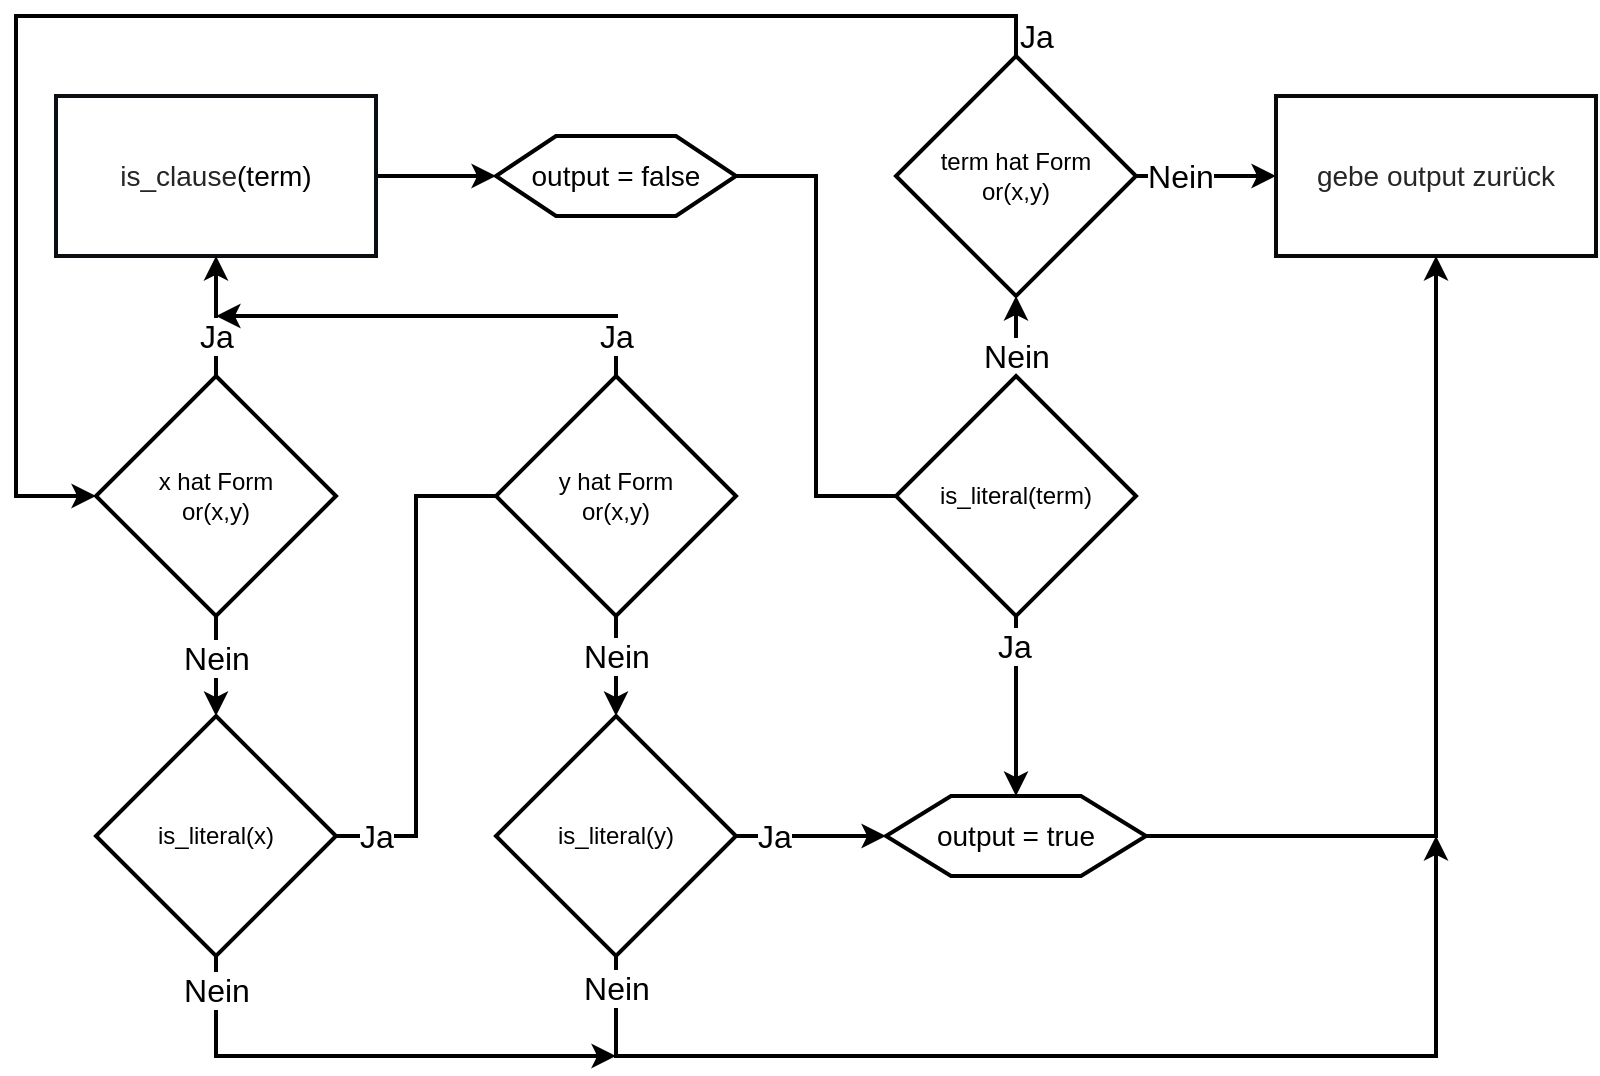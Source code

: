 <mxfile version="13.1.3" type="device"><diagram name="Page-1" id="c4acf3e9-155e-7222-9cf6-157b1a14988f"><mxGraphModel dx="932" dy="600" grid="1" gridSize="10" guides="1" tooltips="1" connect="1" arrows="1" fold="1" page="1" pageScale="1" pageWidth="850" pageHeight="1100" background="#ffffff" math="0" shadow="0"><root><mxCell id="0"/><mxCell id="1" parent="0"/><mxCell id="Gqwq3o8rukiItg_Pou28-2" style="edgeStyle=orthogonalEdgeStyle;rounded=0;orthogonalLoop=1;jettySize=auto;html=1;strokeWidth=2;entryX=0;entryY=0.5;entryDx=0;entryDy=0;" parent="1" source="P0SFY6O2kD3lwDDEf55S-4" target="oWrA7KxZbc8OWiNMyX_g-105" edge="1"><mxGeometry relative="1" as="geometry"><mxPoint x="240" y="108" as="targetPoint"/></mxGeometry></mxCell><mxCell id="P0SFY6O2kD3lwDDEf55S-4" value="&lt;font&gt;&lt;font color=&quot;#262626&quot;&gt;&lt;span style=&quot;font-size: 14px&quot;&gt;is_clause&lt;/span&gt;&lt;/font&gt;&lt;span style=&quot;font-size: 14px&quot;&gt;(term)&lt;/span&gt;&lt;/font&gt;" style="rounded=0;whiteSpace=wrap;html=1;strokeWidth=2;fillColor=none;strokeColor=#0B0F14;" parent="1" vertex="1"><mxGeometry x="40" y="80" width="160" height="80" as="geometry"/></mxCell><mxCell id="P0SFY6O2kD3lwDDEf55S-12" value="&lt;span style=&quot;font-size: 14px&quot;&gt;&lt;font color=&quot;#262626&quot;&gt;gebe output zurück&lt;/font&gt;&lt;/span&gt;" style="rounded=0;whiteSpace=wrap;html=1;strokeWidth=2;fillColor=none;strokeColor=#070A06;" parent="1" vertex="1"><mxGeometry x="650" y="80" width="160" height="80" as="geometry"/></mxCell><mxCell id="1nTVLgJ1pXGiqPFRql1J-2" style="edgeStyle=orthogonalEdgeStyle;rounded=0;orthogonalLoop=1;jettySize=auto;html=1;entryX=0;entryY=0.5;entryDx=0;entryDy=0;endArrow=none;endFill=0;strokeWidth=2;" edge="1" parent="1" source="oWrA7KxZbc8OWiNMyX_g-105" target="1nTVLgJ1pXGiqPFRql1J-1"><mxGeometry relative="1" as="geometry"/></mxCell><mxCell id="oWrA7KxZbc8OWiNMyX_g-105" value="&lt;font style=&quot;font-size: 14px&quot;&gt;output = false&lt;/font&gt;" style="shape=hexagon;perimeter=hexagonPerimeter2;whiteSpace=wrap;html=1;strokeWidth=2;fillColor=none;" parent="1" vertex="1"><mxGeometry x="260" y="100" width="120" height="40" as="geometry"/></mxCell><mxCell id="oWrA7KxZbc8OWiNMyX_g-137" style="edgeStyle=orthogonalEdgeStyle;rounded=0;orthogonalLoop=1;jettySize=auto;html=1;entryX=0;entryY=0.5;entryDx=0;entryDy=0;startArrow=none;startFill=0;endArrow=classic;endFill=1;strokeWidth=2;" parent="1" source="oWrA7KxZbc8OWiNMyX_g-106" target="P0SFY6O2kD3lwDDEf55S-12" edge="1"><mxGeometry relative="1" as="geometry"/></mxCell><mxCell id="oWrA7KxZbc8OWiNMyX_g-139" value="&lt;font style=&quot;font-size: 16px&quot;&gt;Nein&lt;/font&gt;" style="edgeLabel;html=1;align=center;verticalAlign=middle;resizable=0;points=[];" parent="oWrA7KxZbc8OWiNMyX_g-137" vertex="1" connectable="0"><mxGeometry x="-0.371" relative="1" as="geometry"><mxPoint as="offset"/></mxGeometry></mxCell><mxCell id="oWrA7KxZbc8OWiNMyX_g-144" style="edgeStyle=orthogonalEdgeStyle;rounded=0;orthogonalLoop=1;jettySize=auto;html=1;entryX=0;entryY=0.5;entryDx=0;entryDy=0;startArrow=none;startFill=0;endArrow=classic;endFill=1;strokeWidth=2;" parent="1" source="oWrA7KxZbc8OWiNMyX_g-106" target="oWrA7KxZbc8OWiNMyX_g-108" edge="1"><mxGeometry relative="1" as="geometry"><Array as="points"><mxPoint x="520" y="40"/><mxPoint x="20" y="40"/><mxPoint x="20" y="280"/></Array></mxGeometry></mxCell><mxCell id="oWrA7KxZbc8OWiNMyX_g-145" value="&lt;font style=&quot;font-size: 16px&quot;&gt;Ja&lt;/font&gt;" style="edgeLabel;html=1;align=center;verticalAlign=middle;resizable=0;points=[];" parent="oWrA7KxZbc8OWiNMyX_g-144" vertex="1" connectable="0"><mxGeometry x="-0.97" y="-2" relative="1" as="geometry"><mxPoint x="8" y="2" as="offset"/></mxGeometry></mxCell><mxCell id="oWrA7KxZbc8OWiNMyX_g-106" value="term hat Form&lt;br&gt;&lt;font style=&quot;font-size: 12px&quot;&gt;or(x,y)&lt;/font&gt;" style="rhombus;whiteSpace=wrap;html=1;fillColor=none;strokeWidth=2;" parent="1" vertex="1"><mxGeometry x="460" y="60" width="120" height="120" as="geometry"/></mxCell><mxCell id="oWrA7KxZbc8OWiNMyX_g-125" style="edgeStyle=orthogonalEdgeStyle;rounded=0;orthogonalLoop=1;jettySize=auto;html=1;entryX=0.5;entryY=0;entryDx=0;entryDy=0;startArrow=none;startFill=0;endArrow=classic;endFill=1;strokeWidth=2;" parent="1" source="oWrA7KxZbc8OWiNMyX_g-108" target="oWrA7KxZbc8OWiNMyX_g-115" edge="1"><mxGeometry relative="1" as="geometry"/></mxCell><mxCell id="oWrA7KxZbc8OWiNMyX_g-126" value="&lt;font style=&quot;font-size: 16px&quot;&gt;Nein&lt;/font&gt;" style="edgeLabel;html=1;align=center;verticalAlign=middle;resizable=0;points=[];" parent="oWrA7KxZbc8OWiNMyX_g-125" vertex="1" connectable="0"><mxGeometry x="-0.16" y="-1" relative="1" as="geometry"><mxPoint x="1" as="offset"/></mxGeometry></mxCell><mxCell id="oWrA7KxZbc8OWiNMyX_g-131" style="edgeStyle=orthogonalEdgeStyle;rounded=0;orthogonalLoop=1;jettySize=auto;html=1;startArrow=none;startFill=0;endArrow=classic;endFill=1;strokeWidth=2;entryX=0.5;entryY=1;entryDx=0;entryDy=0;" parent="1" source="oWrA7KxZbc8OWiNMyX_g-108" target="P0SFY6O2kD3lwDDEf55S-4" edge="1"><mxGeometry relative="1" as="geometry"><mxPoint x="120" y="190" as="targetPoint"/></mxGeometry></mxCell><mxCell id="oWrA7KxZbc8OWiNMyX_g-136" value="&lt;font style=&quot;font-size: 16px&quot;&gt;Ja&lt;/font&gt;" style="edgeLabel;html=1;align=center;verticalAlign=middle;resizable=0;points=[];" parent="oWrA7KxZbc8OWiNMyX_g-131" vertex="1" connectable="0"><mxGeometry x="0.36" y="-1" relative="1" as="geometry"><mxPoint x="-1" y="21" as="offset"/></mxGeometry></mxCell><mxCell id="oWrA7KxZbc8OWiNMyX_g-108" value="x hat Form&lt;br&gt;&lt;font style=&quot;font-size: 12px&quot;&gt;or(x,y)&lt;/font&gt;" style="rhombus;whiteSpace=wrap;html=1;fillColor=none;strokeWidth=2;" parent="1" vertex="1"><mxGeometry x="60" y="220" width="120" height="120" as="geometry"/></mxCell><mxCell id="oWrA7KxZbc8OWiNMyX_g-129" style="edgeStyle=orthogonalEdgeStyle;rounded=0;orthogonalLoop=1;jettySize=auto;html=1;startArrow=none;startFill=0;endArrow=classic;endFill=1;strokeWidth=2;" parent="1" source="oWrA7KxZbc8OWiNMyX_g-110" edge="1"><mxGeometry relative="1" as="geometry"><mxPoint x="120" y="190" as="targetPoint"/><Array as="points"><mxPoint x="320" y="190"/></Array></mxGeometry></mxCell><mxCell id="oWrA7KxZbc8OWiNMyX_g-130" value="&lt;font style=&quot;font-size: 16px&quot;&gt;Ja&lt;/font&gt;" style="edgeLabel;html=1;align=center;verticalAlign=middle;resizable=0;points=[];" parent="oWrA7KxZbc8OWiNMyX_g-129" vertex="1" connectable="0"><mxGeometry x="-0.913" y="1" relative="1" as="geometry"><mxPoint x="1" y="-10" as="offset"/></mxGeometry></mxCell><mxCell id="oWrA7KxZbc8OWiNMyX_g-132" style="edgeStyle=orthogonalEdgeStyle;rounded=0;orthogonalLoop=1;jettySize=auto;html=1;entryX=0.5;entryY=0;entryDx=0;entryDy=0;startArrow=none;startFill=0;endArrow=classic;endFill=1;strokeWidth=2;" parent="1" source="oWrA7KxZbc8OWiNMyX_g-110" target="oWrA7KxZbc8OWiNMyX_g-118" edge="1"><mxGeometry relative="1" as="geometry"/></mxCell><mxCell id="oWrA7KxZbc8OWiNMyX_g-133" value="&lt;font style=&quot;font-size: 16px&quot;&gt;Nein&lt;/font&gt;" style="edgeLabel;html=1;align=center;verticalAlign=middle;resizable=0;points=[];" parent="oWrA7KxZbc8OWiNMyX_g-132" vertex="1" connectable="0"><mxGeometry x="-0.68" y="-1" relative="1" as="geometry"><mxPoint x="1" y="12" as="offset"/></mxGeometry></mxCell><mxCell id="oWrA7KxZbc8OWiNMyX_g-110" value="y hat Form&lt;br&gt;&lt;font style=&quot;font-size: 12px&quot;&gt;or(x,y)&lt;/font&gt;" style="rhombus;whiteSpace=wrap;html=1;fillColor=none;strokeWidth=2;" parent="1" vertex="1"><mxGeometry x="260" y="220" width="120" height="120" as="geometry"/></mxCell><mxCell id="oWrA7KxZbc8OWiNMyX_g-114" style="edgeStyle=orthogonalEdgeStyle;rounded=0;orthogonalLoop=1;jettySize=auto;html=1;startArrow=none;startFill=0;endArrow=classic;endFill=1;strokeWidth=2;" parent="1" source="oWrA7KxZbc8OWiNMyX_g-113" target="P0SFY6O2kD3lwDDEf55S-12" edge="1"><mxGeometry relative="1" as="geometry"><mxPoint x="730" y="450" as="targetPoint"/></mxGeometry></mxCell><mxCell id="oWrA7KxZbc8OWiNMyX_g-127" style="edgeStyle=orthogonalEdgeStyle;rounded=0;orthogonalLoop=1;jettySize=auto;html=1;entryX=0;entryY=0.5;entryDx=0;entryDy=0;startArrow=none;startFill=0;endArrow=none;endFill=0;strokeWidth=2;" parent="1" source="oWrA7KxZbc8OWiNMyX_g-115" target="oWrA7KxZbc8OWiNMyX_g-110" edge="1"><mxGeometry relative="1" as="geometry"/></mxCell><mxCell id="oWrA7KxZbc8OWiNMyX_g-128" value="&lt;font style=&quot;font-size: 16px&quot;&gt;Ja&lt;/font&gt;" style="edgeLabel;html=1;align=center;verticalAlign=middle;resizable=0;points=[];" parent="oWrA7KxZbc8OWiNMyX_g-127" vertex="1" connectable="0"><mxGeometry x="-0.896" relative="1" as="geometry"><mxPoint x="7" as="offset"/></mxGeometry></mxCell><mxCell id="oWrA7KxZbc8OWiNMyX_g-146" style="edgeStyle=orthogonalEdgeStyle;rounded=0;orthogonalLoop=1;jettySize=auto;html=1;startArrow=none;startFill=0;endArrow=classic;endFill=1;strokeWidth=2;" parent="1" source="oWrA7KxZbc8OWiNMyX_g-115" edge="1"><mxGeometry relative="1" as="geometry"><mxPoint x="320" y="560" as="targetPoint"/><Array as="points"><mxPoint x="120" y="560"/><mxPoint x="320" y="560"/></Array></mxGeometry></mxCell><mxCell id="oWrA7KxZbc8OWiNMyX_g-147" value="&lt;font style=&quot;font-size: 16px&quot;&gt;Nein&lt;/font&gt;" style="edgeLabel;html=1;align=center;verticalAlign=middle;resizable=0;points=[];" parent="oWrA7KxZbc8OWiNMyX_g-146" vertex="1" connectable="0"><mxGeometry x="-0.87" relative="1" as="geometry"><mxPoint as="offset"/></mxGeometry></mxCell><mxCell id="oWrA7KxZbc8OWiNMyX_g-115" value="is_literal(x)" style="rhombus;whiteSpace=wrap;html=1;fillColor=none;strokeWidth=2;" parent="1" vertex="1"><mxGeometry x="60" y="390" width="120" height="120" as="geometry"/></mxCell><mxCell id="oWrA7KxZbc8OWiNMyX_g-141" style="edgeStyle=orthogonalEdgeStyle;rounded=0;orthogonalLoop=1;jettySize=auto;html=1;startArrow=none;startFill=0;endArrow=classic;endFill=1;strokeWidth=2;" parent="1" source="oWrA7KxZbc8OWiNMyX_g-118" edge="1"><mxGeometry relative="1" as="geometry"><mxPoint x="730" y="450" as="targetPoint"/><Array as="points"><mxPoint x="320" y="560"/><mxPoint x="730" y="560"/></Array></mxGeometry></mxCell><mxCell id="oWrA7KxZbc8OWiNMyX_g-143" value="&lt;font style=&quot;font-size: 16px&quot;&gt;Nein&lt;/font&gt;" style="edgeLabel;html=1;align=center;verticalAlign=middle;resizable=0;points=[];" parent="oWrA7KxZbc8OWiNMyX_g-141" vertex="1" connectable="0"><mxGeometry x="-0.943" relative="1" as="geometry"><mxPoint as="offset"/></mxGeometry></mxCell><mxCell id="oWrA7KxZbc8OWiNMyX_g-118" value="is_literal(y)" style="rhombus;whiteSpace=wrap;html=1;fillColor=none;strokeWidth=2;" parent="1" vertex="1"><mxGeometry x="260" y="390" width="120" height="120" as="geometry"/></mxCell><mxCell id="oWrA7KxZbc8OWiNMyX_g-113" value="&lt;font style=&quot;font-size: 14px&quot;&gt;output = true&lt;/font&gt;" style="shape=hexagon;perimeter=hexagonPerimeter2;whiteSpace=wrap;html=1;strokeWidth=2;fillColor=none;" parent="1" vertex="1"><mxGeometry x="455" y="430" width="130" height="40" as="geometry"/></mxCell><mxCell id="oWrA7KxZbc8OWiNMyX_g-140" style="edgeStyle=orthogonalEdgeStyle;rounded=0;orthogonalLoop=1;jettySize=auto;html=1;entryX=0;entryY=0.5;entryDx=0;entryDy=0;startArrow=none;startFill=0;endArrow=classic;endFill=1;strokeWidth=2;" parent="1" source="oWrA7KxZbc8OWiNMyX_g-118" target="oWrA7KxZbc8OWiNMyX_g-113" edge="1"><mxGeometry relative="1" as="geometry"><mxPoint x="380" y="450" as="sourcePoint"/><mxPoint x="730" y="160" as="targetPoint"/></mxGeometry></mxCell><mxCell id="oWrA7KxZbc8OWiNMyX_g-142" value="&lt;font style=&quot;font-size: 16px&quot;&gt;Ja&lt;/font&gt;" style="edgeLabel;html=1;align=center;verticalAlign=middle;resizable=0;points=[];" parent="oWrA7KxZbc8OWiNMyX_g-140" vertex="1" connectable="0"><mxGeometry x="-0.4" y="2" relative="1" as="geometry"><mxPoint x="-4" y="2" as="offset"/></mxGeometry></mxCell><mxCell id="1nTVLgJ1pXGiqPFRql1J-5" style="edgeStyle=orthogonalEdgeStyle;rounded=0;orthogonalLoop=1;jettySize=auto;html=1;entryX=0.5;entryY=0;entryDx=0;entryDy=0;endArrow=classic;endFill=1;strokeWidth=2;" edge="1" parent="1" source="1nTVLgJ1pXGiqPFRql1J-1" target="oWrA7KxZbc8OWiNMyX_g-113"><mxGeometry relative="1" as="geometry"/></mxCell><mxCell id="1nTVLgJ1pXGiqPFRql1J-6" value="&lt;font style=&quot;font-size: 16px&quot;&gt;Ja&lt;/font&gt;" style="edgeLabel;html=1;align=center;verticalAlign=middle;resizable=0;points=[];" vertex="1" connectable="0" parent="1nTVLgJ1pXGiqPFRql1J-5"><mxGeometry x="-0.68" y="-1" relative="1" as="geometry"><mxPoint as="offset"/></mxGeometry></mxCell><mxCell id="1nTVLgJ1pXGiqPFRql1J-7" style="edgeStyle=orthogonalEdgeStyle;rounded=0;orthogonalLoop=1;jettySize=auto;html=1;exitX=0.5;exitY=0;exitDx=0;exitDy=0;endArrow=classic;endFill=1;strokeWidth=2;" edge="1" parent="1" source="1nTVLgJ1pXGiqPFRql1J-1" target="oWrA7KxZbc8OWiNMyX_g-106"><mxGeometry relative="1" as="geometry"/></mxCell><mxCell id="1nTVLgJ1pXGiqPFRql1J-9" value="&lt;font style=&quot;font-size: 16px&quot;&gt;Nein&lt;/font&gt;" style="edgeLabel;html=1;align=center;verticalAlign=middle;resizable=0;points=[];" vertex="1" connectable="0" parent="1nTVLgJ1pXGiqPFRql1J-7"><mxGeometry x="0.32" relative="1" as="geometry"><mxPoint y="16" as="offset"/></mxGeometry></mxCell><mxCell id="1nTVLgJ1pXGiqPFRql1J-1" value="is_literal(term)" style="rhombus;whiteSpace=wrap;html=1;fillColor=none;strokeWidth=2;" vertex="1" parent="1"><mxGeometry x="460" y="220" width="120" height="120" as="geometry"/></mxCell></root></mxGraphModel></diagram></mxfile>